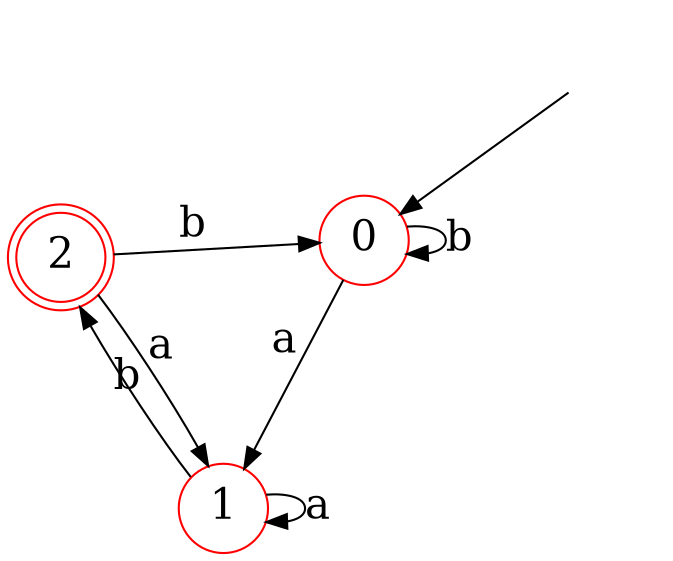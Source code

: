 digraph G {
graph[layout = "neato",start=20];
node[color = "red", shape = "circle", height = 0.1,fontsize=20];
edge[len = 2.0,fontsize=20];
-1 [style="invis"];
0;
1;
2[shape="doublecircle"];
0->1  [label=a];
0->0  [label=b];
1->1  [label=a];
1->2  [label=b];
2->1  [label=a];
2->0  [label=b];
-1->0;
}